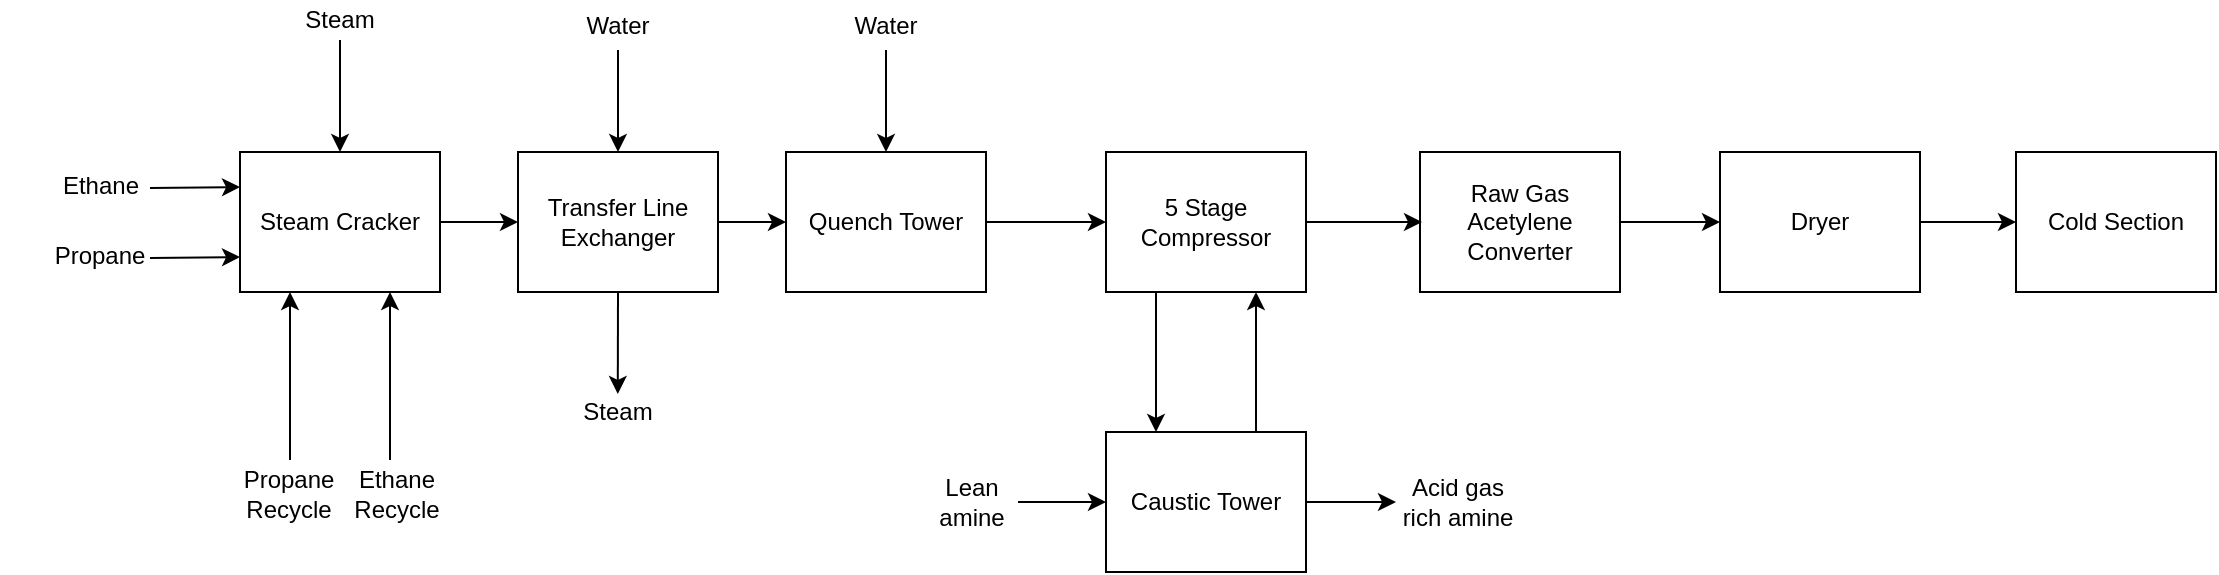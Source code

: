 <mxfile version="14.4.8" type="device"><diagram id="Rsk6IiorEvZPipgeGu77" name="Page-1"><mxGraphModel dx="1788" dy="740" grid="0" gridSize="10" guides="1" tooltips="1" connect="1" arrows="1" fold="1" page="0" pageScale="1" pageWidth="827" pageHeight="1169" background="none" math="0" shadow="0"><root><mxCell id="0"/><mxCell id="1" parent="0"/><mxCell id="NiAOHMUM3ZDg1Gnb6x4Y-1" value="Steam Cracker" style="rounded=0;whiteSpace=wrap;html=1;" parent="1" vertex="1"><mxGeometry x="93" y="210" width="100" height="70" as="geometry"/></mxCell><mxCell id="NiAOHMUM3ZDg1Gnb6x4Y-3" value="Quench Tower" style="rounded=0;whiteSpace=wrap;html=1;" parent="1" vertex="1"><mxGeometry x="366" y="210" width="100" height="70" as="geometry"/></mxCell><mxCell id="NiAOHMUM3ZDg1Gnb6x4Y-4" value="Caustic Tower" style="rounded=0;whiteSpace=wrap;html=1;" parent="1" vertex="1"><mxGeometry x="526" y="350" width="100" height="70" as="geometry"/></mxCell><mxCell id="NiAOHMUM3ZDg1Gnb6x4Y-5" value="5 Stage Compressor" style="rounded=0;whiteSpace=wrap;html=1;" parent="1" vertex="1"><mxGeometry x="526" y="210" width="100" height="70" as="geometry"/></mxCell><mxCell id="NiAOHMUM3ZDg1Gnb6x4Y-7" value="Raw Gas Acetylene Converter" style="rounded=0;whiteSpace=wrap;html=1;" parent="1" vertex="1"><mxGeometry x="683" y="210" width="100" height="70" as="geometry"/></mxCell><mxCell id="NiAOHMUM3ZDg1Gnb6x4Y-8" value="" style="endArrow=classic;html=1;exitX=1;exitY=0.5;exitDx=0;exitDy=0;entryX=0;entryY=0.5;entryDx=0;entryDy=0;" parent="1" source="NiAOHMUM3ZDg1Gnb6x4Y-1" target="FFfi8nKDaQVDKSlgDVjw-2" edge="1"><mxGeometry width="50" height="50" relative="1" as="geometry"><mxPoint x="280" y="360" as="sourcePoint"/><mxPoint x="330" y="310" as="targetPoint"/></mxGeometry></mxCell><mxCell id="NiAOHMUM3ZDg1Gnb6x4Y-9" value="" style="endArrow=classic;html=1;exitX=1;exitY=0.5;exitDx=0;exitDy=0;entryX=0;entryY=0.5;entryDx=0;entryDy=0;" parent="1" source="NiAOHMUM3ZDg1Gnb6x4Y-3" target="NiAOHMUM3ZDg1Gnb6x4Y-5" edge="1"><mxGeometry width="50" height="50" relative="1" as="geometry"><mxPoint x="306" y="255" as="sourcePoint"/><mxPoint x="376" y="255" as="targetPoint"/></mxGeometry></mxCell><mxCell id="NiAOHMUM3ZDg1Gnb6x4Y-10" value="" style="endArrow=classic;html=1;entryX=0;entryY=0.75;entryDx=0;entryDy=0;" parent="1" target="NiAOHMUM3ZDg1Gnb6x4Y-1" edge="1"><mxGeometry width="50" height="50" relative="1" as="geometry"><mxPoint x="48" y="263" as="sourcePoint"/><mxPoint x="250" y="255" as="targetPoint"/></mxGeometry></mxCell><mxCell id="NiAOHMUM3ZDg1Gnb6x4Y-12" value="" style="endArrow=classic;html=1;exitX=0.25;exitY=1;exitDx=0;exitDy=0;entryX=0.25;entryY=0;entryDx=0;entryDy=0;entryPerimeter=0;" parent="1" source="NiAOHMUM3ZDg1Gnb6x4Y-5" target="NiAOHMUM3ZDg1Gnb6x4Y-4" edge="1"><mxGeometry width="50" height="50" relative="1" as="geometry"><mxPoint x="666" y="350" as="sourcePoint"/><mxPoint x="716" y="300" as="targetPoint"/></mxGeometry></mxCell><mxCell id="NiAOHMUM3ZDg1Gnb6x4Y-14" value="" style="endArrow=classic;html=1;exitX=0.75;exitY=0;exitDx=0;exitDy=0;entryX=0.75;entryY=1;entryDx=0;entryDy=0;exitPerimeter=0;" parent="1" source="NiAOHMUM3ZDg1Gnb6x4Y-4" target="NiAOHMUM3ZDg1Gnb6x4Y-5" edge="1"><mxGeometry width="50" height="50" relative="1" as="geometry"><mxPoint x="786" y="244.5" as="sourcePoint"/><mxPoint x="836" y="245" as="targetPoint"/></mxGeometry></mxCell><mxCell id="NiAOHMUM3ZDg1Gnb6x4Y-17" value="" style="endArrow=classic;html=1;exitX=1;exitY=0.5;exitDx=0;exitDy=0;" parent="1" source="NiAOHMUM3ZDg1Gnb6x4Y-5" edge="1"><mxGeometry width="50" height="50" relative="1" as="geometry"><mxPoint x="936" y="245" as="sourcePoint"/><mxPoint x="684" y="245" as="targetPoint"/></mxGeometry></mxCell><mxCell id="NiAOHMUM3ZDg1Gnb6x4Y-18" value="" style="endArrow=classic;html=1;entryX=0;entryY=0.25;entryDx=0;entryDy=0;" parent="1" target="NiAOHMUM3ZDg1Gnb6x4Y-1" edge="1"><mxGeometry width="50" height="50" relative="1" as="geometry"><mxPoint x="48" y="228" as="sourcePoint"/><mxPoint x="40" y="240" as="targetPoint"/></mxGeometry></mxCell><mxCell id="NiAOHMUM3ZDg1Gnb6x4Y-19" value="Ethane" style="text;html=1;strokeColor=none;fillColor=none;align=center;verticalAlign=middle;whiteSpace=wrap;rounded=0;" parent="1" vertex="1"><mxGeometry x="-26.5" y="217" width="99" height="20" as="geometry"/></mxCell><mxCell id="NiAOHMUM3ZDg1Gnb6x4Y-20" value="Propane" style="text;html=1;strokeColor=none;fillColor=none;align=center;verticalAlign=middle;whiteSpace=wrap;rounded=0;" parent="1" vertex="1"><mxGeometry x="3" y="252" width="40" height="20" as="geometry"/></mxCell><mxCell id="NiAOHMUM3ZDg1Gnb6x4Y-21" value="" style="endArrow=classic;html=1;entryX=0;entryY=0.5;entryDx=0;entryDy=0;" parent="1" edge="1" target="Rpj71rWna-jHCBcEUZaN-1"><mxGeometry width="50" height="50" relative="1" as="geometry"><mxPoint x="783" y="245" as="sourcePoint"/><mxPoint x="832" y="245" as="targetPoint"/></mxGeometry></mxCell><mxCell id="NiAOHMUM3ZDg1Gnb6x4Y-24" value="" style="endArrow=classic;html=1;entryX=0;entryY=0.5;entryDx=0;entryDy=0;" parent="1" target="NiAOHMUM3ZDg1Gnb6x4Y-4" edge="1"><mxGeometry width="50" height="50" relative="1" as="geometry"><mxPoint x="482" y="385" as="sourcePoint"/><mxPoint x="376" y="255" as="targetPoint"/></mxGeometry></mxCell><mxCell id="NiAOHMUM3ZDg1Gnb6x4Y-26" value="" style="endArrow=classic;html=1;exitX=1;exitY=0.5;exitDx=0;exitDy=0;" parent="1" source="NiAOHMUM3ZDg1Gnb6x4Y-4" edge="1"><mxGeometry width="50" height="50" relative="1" as="geometry"><mxPoint x="446" y="395" as="sourcePoint"/><mxPoint x="671" y="385" as="targetPoint"/></mxGeometry></mxCell><mxCell id="NiAOHMUM3ZDg1Gnb6x4Y-29" value="Acid gas rich amine" style="text;html=1;strokeColor=none;fillColor=none;align=center;verticalAlign=middle;whiteSpace=wrap;rounded=0;" parent="1" vertex="1"><mxGeometry x="672" y="375" width="60" height="20" as="geometry"/></mxCell><mxCell id="NiAOHMUM3ZDg1Gnb6x4Y-30" value="Lean amine" style="text;html=1;strokeColor=none;fillColor=none;align=center;verticalAlign=middle;whiteSpace=wrap;rounded=0;" parent="1" vertex="1"><mxGeometry x="429" y="365" width="60" height="40" as="geometry"/></mxCell><mxCell id="_lcAORCVevAdkbJ7hy_v-1" value="" style="endArrow=classic;html=1;entryX=0.5;entryY=0;entryDx=0;entryDy=0;" parent="1" target="NiAOHMUM3ZDg1Gnb6x4Y-3" edge="1"><mxGeometry width="50" height="50" relative="1" as="geometry"><mxPoint x="416" y="159" as="sourcePoint"/><mxPoint x="627" y="316" as="targetPoint"/></mxGeometry></mxCell><mxCell id="_lcAORCVevAdkbJ7hy_v-2" value="Water" style="text;html=1;strokeColor=none;fillColor=none;align=center;verticalAlign=middle;whiteSpace=wrap;rounded=0;" parent="1" vertex="1"><mxGeometry x="396" y="137" width="40" height="20" as="geometry"/></mxCell><mxCell id="_lcAORCVevAdkbJ7hy_v-7" value="" style="endArrow=classic;html=1;entryX=0.5;entryY=0;entryDx=0;entryDy=0;exitX=0.5;exitY=1;exitDx=0;exitDy=0;" parent="1" source="_lcAORCVevAdkbJ7hy_v-8" target="NiAOHMUM3ZDg1Gnb6x4Y-1" edge="1"><mxGeometry width="50" height="50" relative="1" as="geometry"><mxPoint x="120" y="158" as="sourcePoint"/><mxPoint x="310" y="230" as="targetPoint"/></mxGeometry></mxCell><mxCell id="_lcAORCVevAdkbJ7hy_v-8" value="Steam" style="text;html=1;strokeColor=none;fillColor=none;align=center;verticalAlign=middle;whiteSpace=wrap;rounded=0;" parent="1" vertex="1"><mxGeometry x="123" y="134" width="40" height="20" as="geometry"/></mxCell><mxCell id="081zbNOXkSwcDFDouVjm-71" value="Ethane &lt;br&gt;Recycle" style="text;html=1;align=center;verticalAlign=middle;resizable=0;points=[];autosize=1;" parent="1" vertex="1"><mxGeometry x="144" y="365" width="53" height="31" as="geometry"/></mxCell><mxCell id="081zbNOXkSwcDFDouVjm-73" value="Propane &lt;br&gt;Recycle" style="text;html=1;align=center;verticalAlign=middle;resizable=0;points=[];autosize=1;" parent="1" vertex="1"><mxGeometry x="89" y="365" width="55" height="31" as="geometry"/></mxCell><mxCell id="081zbNOXkSwcDFDouVjm-78" value="" style="endArrow=classic;html=1;entryX=0.75;entryY=1;entryDx=0;entryDy=0;" parent="1" target="NiAOHMUM3ZDg1Gnb6x4Y-1" edge="1"><mxGeometry width="50" height="50" relative="1" as="geometry"><mxPoint x="168" y="364" as="sourcePoint"/><mxPoint x="1087" y="704" as="targetPoint"/></mxGeometry></mxCell><mxCell id="081zbNOXkSwcDFDouVjm-80" value="" style="endArrow=classic;html=1;entryX=0.25;entryY=1;entryDx=0;entryDy=0;" parent="1" target="NiAOHMUM3ZDg1Gnb6x4Y-1" edge="1"><mxGeometry width="50" height="50" relative="1" as="geometry"><mxPoint x="118" y="364" as="sourcePoint"/><mxPoint x="1107" y="724" as="targetPoint"/></mxGeometry></mxCell><mxCell id="FFfi8nKDaQVDKSlgDVjw-2" value="Transfer Line Exchanger" style="rounded=0;whiteSpace=wrap;html=1;" parent="1" vertex="1"><mxGeometry x="232" y="210" width="100" height="70" as="geometry"/></mxCell><mxCell id="FFfi8nKDaQVDKSlgDVjw-3" value="" style="endArrow=classic;html=1;exitX=1;exitY=0.5;exitDx=0;exitDy=0;entryX=0;entryY=0.5;entryDx=0;entryDy=0;" parent="1" source="FFfi8nKDaQVDKSlgDVjw-2" target="NiAOHMUM3ZDg1Gnb6x4Y-3" edge="1"><mxGeometry width="50" height="50" relative="1" as="geometry"><mxPoint x="203" y="255" as="sourcePoint"/><mxPoint x="261" y="282" as="targetPoint"/></mxGeometry></mxCell><mxCell id="FFfi8nKDaQVDKSlgDVjw-4" value="" style="endArrow=classic;html=1;entryX=0.5;entryY=0;entryDx=0;entryDy=0;" parent="1" target="FFfi8nKDaQVDKSlgDVjw-2" edge="1"><mxGeometry width="50" height="50" relative="1" as="geometry"><mxPoint x="282" y="159" as="sourcePoint"/><mxPoint x="282" y="191" as="targetPoint"/></mxGeometry></mxCell><mxCell id="FFfi8nKDaQVDKSlgDVjw-5" value="Water" style="text;html=1;strokeColor=none;fillColor=none;align=center;verticalAlign=middle;whiteSpace=wrap;rounded=0;" parent="1" vertex="1"><mxGeometry x="262" y="137" width="40" height="20" as="geometry"/></mxCell><mxCell id="FFfi8nKDaQVDKSlgDVjw-6" value="" style="endArrow=classic;html=1;entryX=0.5;entryY=0;entryDx=0;entryDy=0;exitX=0.5;exitY=1;exitDx=0;exitDy=0;" parent="1" source="FFfi8nKDaQVDKSlgDVjw-2" edge="1"><mxGeometry width="50" height="50" relative="1" as="geometry"><mxPoint x="273" y="299" as="sourcePoint"/><mxPoint x="281.9" y="331.0" as="targetPoint"/></mxGeometry></mxCell><mxCell id="FFfi8nKDaQVDKSlgDVjw-7" value="Steam" style="text;html=1;strokeColor=none;fillColor=none;align=center;verticalAlign=middle;whiteSpace=wrap;rounded=0;" parent="1" vertex="1"><mxGeometry x="262" y="330" width="40" height="20" as="geometry"/></mxCell><mxCell id="Rpj71rWna-jHCBcEUZaN-1" value="Dryer" style="rounded=0;whiteSpace=wrap;html=1;" vertex="1" parent="1"><mxGeometry x="833" y="210" width="100" height="70" as="geometry"/></mxCell><mxCell id="Rpj71rWna-jHCBcEUZaN-2" value="" style="endArrow=classic;html=1;entryX=0;entryY=0.5;entryDx=0;entryDy=0;" edge="1" parent="1" target="Rpj71rWna-jHCBcEUZaN-4"><mxGeometry width="50" height="50" relative="1" as="geometry"><mxPoint x="933" y="245" as="sourcePoint"/><mxPoint x="982" y="245" as="targetPoint"/></mxGeometry></mxCell><mxCell id="Rpj71rWna-jHCBcEUZaN-4" value="Cold Section" style="rounded=0;whiteSpace=wrap;html=1;" vertex="1" parent="1"><mxGeometry x="981" y="210" width="100" height="70" as="geometry"/></mxCell></root></mxGraphModel></diagram></mxfile>